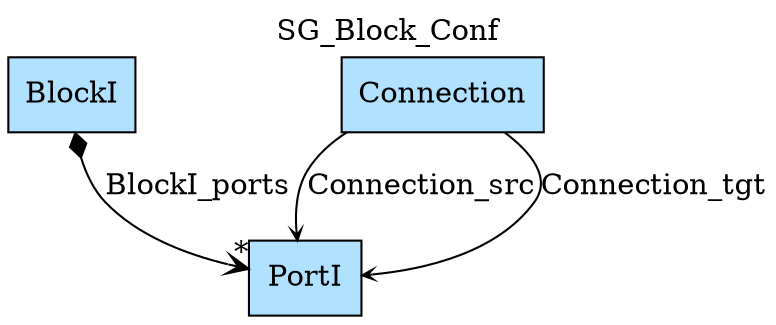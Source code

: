 digraph {graph[label=SG_Block_Conf,labelloc=tl,labelfontsize=12];
"BlockI"[shape=record,fillcolor=lightskyblue1,style = filled,label="BlockI"];
"Connection"[shape=record,fillcolor=lightskyblue1,style = filled,label="Connection"];
"PortI"[shape=record,fillcolor=lightskyblue1,style = filled,label="PortI"];

"BlockI"->"PortI"[label="BlockI_ports",arrowhead=vee,arrowtail=diamond,dir=both,headlabel="*"];
"Connection"->"PortI"[label="Connection_src",arrowhead=vee,headlabel="",arrowsize=.5];
"Connection"->"PortI"[label="Connection_tgt",arrowhead=vee,headlabel="",arrowsize=.5];
}